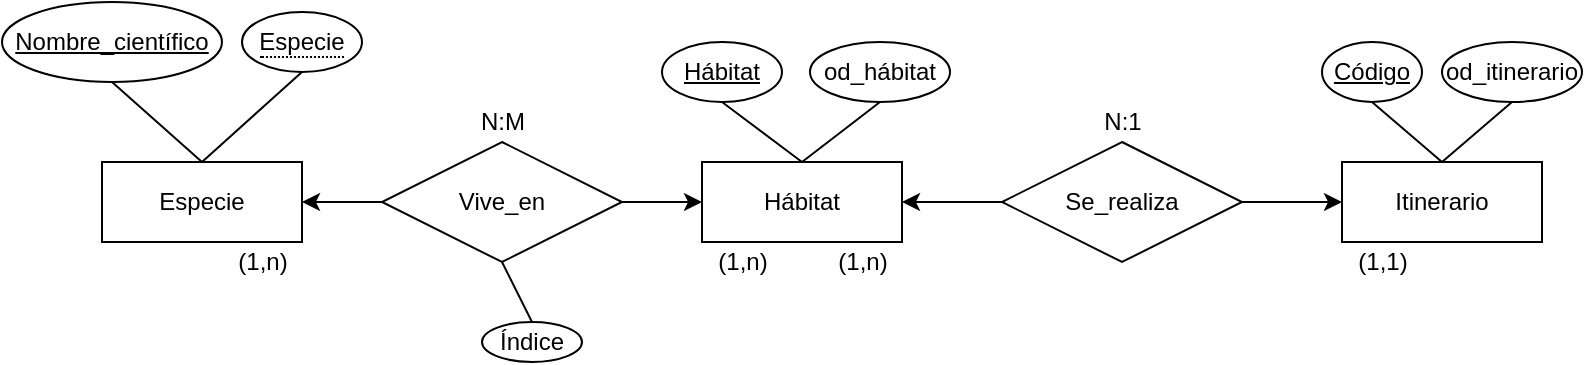 <mxfile version="15.7.4" type="google"><diagram id="qgFFOVdHE5Eja-mS-mG_" name="Page-1"><mxGraphModel dx="1021" dy="567" grid="1" gridSize="10" guides="1" tooltips="1" connect="1" arrows="1" fold="1" page="1" pageScale="1" pageWidth="827" pageHeight="1169" math="0" shadow="0"><root><mxCell id="0"/><mxCell id="1" parent="0"/><mxCell id="OPJJpFYc-OrldijYK8Z4-1" value="Especie" style="whiteSpace=wrap;html=1;align=center;" vertex="1" parent="1"><mxGeometry x="60" y="200" width="100" height="40" as="geometry"/></mxCell><mxCell id="OPJJpFYc-OrldijYK8Z4-2" value="Itinerario" style="whiteSpace=wrap;html=1;align=center;" vertex="1" parent="1"><mxGeometry x="680" y="200" width="100" height="40" as="geometry"/></mxCell><mxCell id="OPJJpFYc-OrldijYK8Z4-3" value="Hábitat" style="whiteSpace=wrap;html=1;align=center;" vertex="1" parent="1"><mxGeometry x="360" y="200" width="100" height="40" as="geometry"/></mxCell><mxCell id="OPJJpFYc-OrldijYK8Z4-4" value="Se_realiza" style="shape=rhombus;perimeter=rhombusPerimeter;whiteSpace=wrap;html=1;align=center;" vertex="1" parent="1"><mxGeometry x="510" y="190" width="120" height="60" as="geometry"/></mxCell><mxCell id="OPJJpFYc-OrldijYK8Z4-5" value="Vive_en" style="shape=rhombus;perimeter=rhombusPerimeter;whiteSpace=wrap;html=1;align=center;" vertex="1" parent="1"><mxGeometry x="200" y="190" width="120" height="60" as="geometry"/></mxCell><mxCell id="OPJJpFYc-OrldijYK8Z4-6" value="" style="endArrow=classic;html=1;rounded=0;entryX=1;entryY=0.5;entryDx=0;entryDy=0;" edge="1" parent="1" source="OPJJpFYc-OrldijYK8Z4-5" target="OPJJpFYc-OrldijYK8Z4-1"><mxGeometry width="50" height="50" relative="1" as="geometry"><mxPoint x="200" y="350" as="sourcePoint"/><mxPoint x="250" y="300" as="targetPoint"/></mxGeometry></mxCell><mxCell id="OPJJpFYc-OrldijYK8Z4-7" value="" style="endArrow=classic;html=1;rounded=0;entryX=0;entryY=0.5;entryDx=0;entryDy=0;exitX=1;exitY=0.5;exitDx=0;exitDy=0;" edge="1" parent="1" source="OPJJpFYc-OrldijYK8Z4-5" target="OPJJpFYc-OrldijYK8Z4-3"><mxGeometry width="50" height="50" relative="1" as="geometry"><mxPoint x="270" y="340" as="sourcePoint"/><mxPoint x="320" y="290" as="targetPoint"/></mxGeometry></mxCell><mxCell id="OPJJpFYc-OrldijYK8Z4-8" value="" style="endArrow=classic;html=1;rounded=0;entryX=1;entryY=0.5;entryDx=0;entryDy=0;exitX=0;exitY=0.5;exitDx=0;exitDy=0;" edge="1" parent="1" source="OPJJpFYc-OrldijYK8Z4-4" target="OPJJpFYc-OrldijYK8Z4-3"><mxGeometry width="50" height="50" relative="1" as="geometry"><mxPoint x="480" y="280" as="sourcePoint"/><mxPoint x="530" y="260" as="targetPoint"/></mxGeometry></mxCell><mxCell id="OPJJpFYc-OrldijYK8Z4-9" value="" style="endArrow=classic;html=1;rounded=0;entryX=0;entryY=0.5;entryDx=0;entryDy=0;exitX=1;exitY=0.5;exitDx=0;exitDy=0;" edge="1" parent="1" source="OPJJpFYc-OrldijYK8Z4-4" target="OPJJpFYc-OrldijYK8Z4-2"><mxGeometry width="50" height="50" relative="1" as="geometry"><mxPoint x="390" y="280" as="sourcePoint"/><mxPoint x="440" y="230" as="targetPoint"/></mxGeometry></mxCell><mxCell id="OPJJpFYc-OrldijYK8Z4-10" value="(1,1)" style="text;html=1;align=center;verticalAlign=middle;resizable=0;points=[];autosize=1;strokeColor=none;fillColor=none;" vertex="1" parent="1"><mxGeometry x="680" y="240" width="40" height="20" as="geometry"/></mxCell><mxCell id="OPJJpFYc-OrldijYK8Z4-13" value="Código" style="ellipse;whiteSpace=wrap;html=1;align=center;fontStyle=4;" vertex="1" parent="1"><mxGeometry x="670" y="140" width="50" height="30" as="geometry"/></mxCell><mxCell id="OPJJpFYc-OrldijYK8Z4-14" value="Nombre_científico" style="ellipse;whiteSpace=wrap;html=1;align=center;fontStyle=4;" vertex="1" parent="1"><mxGeometry x="10" y="120" width="110" height="40" as="geometry"/></mxCell><mxCell id="OPJJpFYc-OrldijYK8Z4-15" value="&lt;span style=&quot;border-bottom: 1px dotted&quot;&gt;Especie&lt;/span&gt;" style="ellipse;whiteSpace=wrap;html=1;align=center;" vertex="1" parent="1"><mxGeometry x="130" y="125" width="60" height="30" as="geometry"/></mxCell><mxCell id="OPJJpFYc-OrldijYK8Z4-17" value="Hábitat" style="ellipse;whiteSpace=wrap;html=1;align=center;fontStyle=4;" vertex="1" parent="1"><mxGeometry x="340" y="140" width="60" height="30" as="geometry"/></mxCell><mxCell id="OPJJpFYc-OrldijYK8Z4-18" value="od_hábitat" style="ellipse;whiteSpace=wrap;html=1;align=center;" vertex="1" parent="1"><mxGeometry x="414" y="140" width="70" height="30" as="geometry"/></mxCell><mxCell id="OPJJpFYc-OrldijYK8Z4-19" value="od_itinerario" style="ellipse;whiteSpace=wrap;html=1;align=center;" vertex="1" parent="1"><mxGeometry x="730" y="140" width="70" height="30" as="geometry"/></mxCell><mxCell id="OPJJpFYc-OrldijYK8Z4-20" value="Índice" style="ellipse;whiteSpace=wrap;html=1;align=center;" vertex="1" parent="1"><mxGeometry x="250" y="280" width="50" height="20" as="geometry"/></mxCell><mxCell id="OPJJpFYc-OrldijYK8Z4-22" value="(1,n)" style="text;html=1;align=center;verticalAlign=middle;resizable=0;points=[];autosize=1;strokeColor=none;fillColor=none;" vertex="1" parent="1"><mxGeometry x="120" y="240" width="40" height="20" as="geometry"/></mxCell><mxCell id="OPJJpFYc-OrldijYK8Z4-23" value="(1,n)" style="text;html=1;align=center;verticalAlign=middle;resizable=0;points=[];autosize=1;strokeColor=none;fillColor=none;" vertex="1" parent="1"><mxGeometry x="360" y="240" width="40" height="20" as="geometry"/></mxCell><mxCell id="OPJJpFYc-OrldijYK8Z4-24" value="N:M" style="text;html=1;align=center;verticalAlign=middle;resizable=0;points=[];autosize=1;strokeColor=none;fillColor=none;" vertex="1" parent="1"><mxGeometry x="240" y="170" width="40" height="20" as="geometry"/></mxCell><mxCell id="OPJJpFYc-OrldijYK8Z4-26" value="(1,n)" style="text;html=1;align=center;verticalAlign=middle;resizable=0;points=[];autosize=1;strokeColor=none;fillColor=none;" vertex="1" parent="1"><mxGeometry x="420" y="240" width="40" height="20" as="geometry"/></mxCell><mxCell id="OPJJpFYc-OrldijYK8Z4-27" value="N:1" style="text;html=1;align=center;verticalAlign=middle;resizable=0;points=[];autosize=1;strokeColor=none;fillColor=none;" vertex="1" parent="1"><mxGeometry x="555" y="170" width="30" height="20" as="geometry"/></mxCell><mxCell id="OPJJpFYc-OrldijYK8Z4-28" value="" style="endArrow=none;html=1;rounded=0;entryX=0.5;entryY=1;entryDx=0;entryDy=0;exitX=0.5;exitY=0;exitDx=0;exitDy=0;" edge="1" parent="1" source="OPJJpFYc-OrldijYK8Z4-3" target="OPJJpFYc-OrldijYK8Z4-18"><mxGeometry width="50" height="50" relative="1" as="geometry"><mxPoint x="390" y="270" as="sourcePoint"/><mxPoint x="440" y="220" as="targetPoint"/></mxGeometry></mxCell><mxCell id="OPJJpFYc-OrldijYK8Z4-29" value="" style="endArrow=none;html=1;rounded=0;entryX=0.5;entryY=1;entryDx=0;entryDy=0;" edge="1" parent="1" target="OPJJpFYc-OrldijYK8Z4-17"><mxGeometry width="50" height="50" relative="1" as="geometry"><mxPoint x="410" y="200" as="sourcePoint"/><mxPoint x="400" y="75" as="targetPoint"/></mxGeometry></mxCell><mxCell id="OPJJpFYc-OrldijYK8Z4-30" value="" style="endArrow=none;html=1;rounded=0;entryX=0.5;entryY=1;entryDx=0;entryDy=0;exitX=0.5;exitY=0;exitDx=0;exitDy=0;" edge="1" parent="1" source="OPJJpFYc-OrldijYK8Z4-20" target="OPJJpFYc-OrldijYK8Z4-5"><mxGeometry width="50" height="50" relative="1" as="geometry"><mxPoint x="190" y="330" as="sourcePoint"/><mxPoint x="240" y="280" as="targetPoint"/></mxGeometry></mxCell><mxCell id="OPJJpFYc-OrldijYK8Z4-31" value="" style="endArrow=none;html=1;rounded=0;entryX=0.5;entryY=1;entryDx=0;entryDy=0;exitX=0.5;exitY=0;exitDx=0;exitDy=0;" edge="1" parent="1" source="OPJJpFYc-OrldijYK8Z4-1" target="OPJJpFYc-OrldijYK8Z4-14"><mxGeometry width="50" height="50" relative="1" as="geometry"><mxPoint x="50" y="330" as="sourcePoint"/><mxPoint x="100" y="280" as="targetPoint"/></mxGeometry></mxCell><mxCell id="OPJJpFYc-OrldijYK8Z4-34" value="" style="endArrow=none;html=1;rounded=0;entryX=0.5;entryY=1;entryDx=0;entryDy=0;exitX=0.5;exitY=0;exitDx=0;exitDy=0;" edge="1" parent="1" source="OPJJpFYc-OrldijYK8Z4-1" target="OPJJpFYc-OrldijYK8Z4-15"><mxGeometry width="50" height="50" relative="1" as="geometry"><mxPoint x="140" y="330" as="sourcePoint"/><mxPoint x="190" y="280" as="targetPoint"/></mxGeometry></mxCell><mxCell id="OPJJpFYc-OrldijYK8Z4-35" value="" style="endArrow=none;html=1;rounded=0;entryX=0.5;entryY=1;entryDx=0;entryDy=0;exitX=0.5;exitY=0;exitDx=0;exitDy=0;" edge="1" parent="1" source="OPJJpFYc-OrldijYK8Z4-2" target="OPJJpFYc-OrldijYK8Z4-13"><mxGeometry width="50" height="50" relative="1" as="geometry"><mxPoint x="650" y="350" as="sourcePoint"/><mxPoint x="700" y="180" as="targetPoint"/></mxGeometry></mxCell><mxCell id="OPJJpFYc-OrldijYK8Z4-36" value="" style="endArrow=none;html=1;rounded=0;entryX=0.5;entryY=1;entryDx=0;entryDy=0;" edge="1" parent="1" target="OPJJpFYc-OrldijYK8Z4-19"><mxGeometry width="50" height="50" relative="1" as="geometry"><mxPoint x="730" y="200" as="sourcePoint"/><mxPoint x="740" y="300" as="targetPoint"/></mxGeometry></mxCell></root></mxGraphModel></diagram></mxfile>